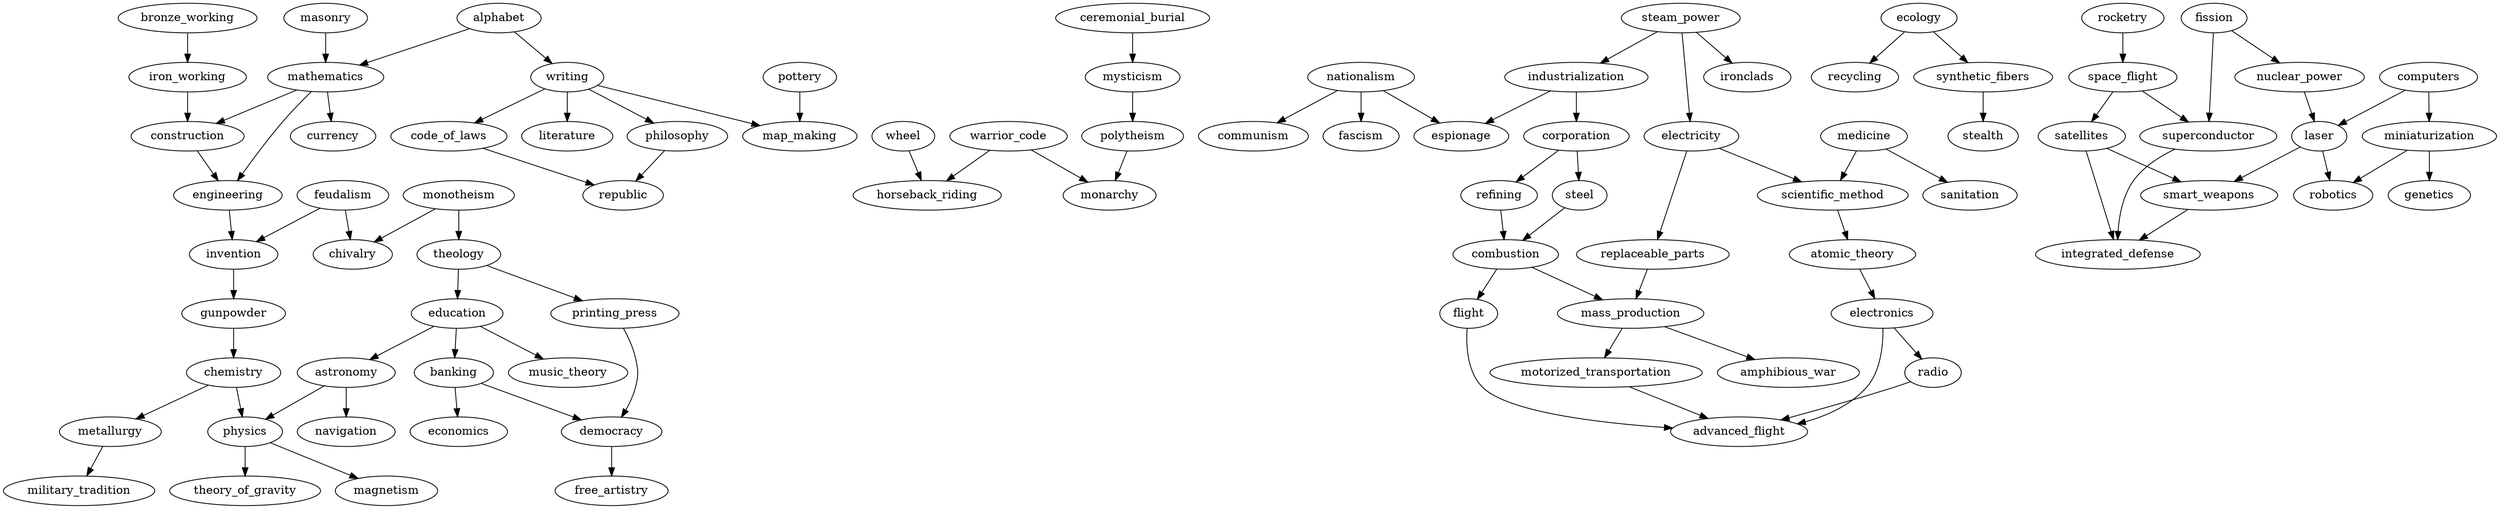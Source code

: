 digraph civ3 {
    subgraph ancient {
        bronze_working; iron_working; construction; masonry; mathematics;
        currency; philosophy; alphabet; writing; code_of_laws;
        republic; literature; map_making; pottery; wheel;
        horseback_riding; warrior_code; ceremonial_burial; mysticism; polytheism;
        monarchy;
    }
    subgraph middle {
        monotheism; theology; printing_press; democracy; free_artistry;
        chivalry; music_theory; economics;
        education; banking; navigation;
        feudalism; education; astronomy;
        physics; theory_of_gravity;
        invention; gunpowder; chemistry; magnetism;
        metallurgy; military_tradition; engineering;
    }
    subgraph industrial {
        nationalism; communism; fascism; espionage;
        ironclads; flight; industrialization; refining; amphibious_war;
        combustion; corporation; steam_power; advanced_flight;
        mass_production; steel; electricity; medicine; scientific_method; sanitation; atomic_theory; replaceable_parts;
        motorized_transportation; electronics;
    }
    subgraph modern {
        ecology; recycling; synthetic_fibers; stealth;
        rocketry; space_flight; superconductor; fission; satellites;
        integrated_defense; nuclear_power; laser; smart_weapons;
        computers; miniaturization; genetics; robotics;
    }
    advanced_flight;
    alphabet                 -> {mathematics; writing};
    amphibious_war;
    astronomy                -> {navigation; physics};
    atomic_theory            -> {electronics};
    banking                  -> {democracy; economics};
    bronze_working           -> {iron_working};
    ceremonial_burial        -> {mysticism};
    chemistry                -> {metallurgy; physics};
    chivalry;
    code_of_laws             -> {republic};
    combustion               -> {flight; mass_production};
    communism                -> {};
    computers                -> {laser; miniaturization};
    construction             -> {engineering};
    corporation              -> {refining; steel};
    currency;
    democracy                -> {free_artistry};
    ecology                  -> {recycling; synthetic_fibers};
    economics                -> {};
    education                -> {banking; astronomy; music_theory};
    electricity              -> {replaceable_parts; scientific_method};
    electronics              -> {advanced_flight; radio};
    engineering              -> {invention};
    espionage;
    fascism;
    feudalism                -> {chivalry; invention};
    fission                  -> {nuclear_power; superconductor};
    flight                   -> {advanced_flight};
    free_artistry;
    genetics;
    gunpowder                -> {chemistry};
    horseback_riding;
    industrialization        -> {corporation; espionage};
    integrated_defense;
    invention                -> {gunpowder};
    ironclads;
    iron_working             -> {construction};
    laser                    -> {robotics; smart_weapons};
    literature;
    magnetism;
    map_making;
    masonry                  -> {mathematics};
    mass_production          -> {amphibious_war; motorized_transportation};
    mathematics              -> {currency; construction; engineering};
    medicine                 -> {sanitation; scientific_method};
    metallurgy               -> {military_tradition};
    military_tradition;
    miniaturization          -> {genetics; robotics};
    monarchy;
    monotheism               -> {chivalry; theology};
    motorized_transportation -> {advanced_flight};
    music_theory;
    mysticism                -> {polytheism};
    nationalism              -> {communism; fascism; espionage};
    navigation;
    nuclear_power            -> {laser};
    philosophy               -> {republic};
    physics                  -> {magnetism; theory_of_gravity};
    polytheism               -> {monarchy};
    pottery                  -> {map_making};
    printing_press           -> {democracy};
    radio                    -> {advanced_flight};
    recycling;
    refining                 -> {combustion};
    replaceable_parts        -> {mass_production};
    republic;
    robotics;
    rocketry -> {space_flight};
    sanitation;
    satellites               -> {integrated_defense; smart_weapons};
    scientific_method        -> {atomic_theory};
    smart_weapons            -> {integrated_defense};
    space_flight             -> {superconductor; satellites};
    steam_power              -> {electricity; ironclads; industrialization};
    stealth;
    steel                    -> {combustion};
    superconductor           -> {integrated_defense};
    synthetic_fibers         -> {stealth};
    theology                 -> {education; printing_press};
    theory_of_gravity;
    warrior_code             -> {horseback_riding; monarchy};
    wheel                    -> {horseback_riding};
    writing                  -> {code_of_laws; literature; map_making; philosophy};

}
